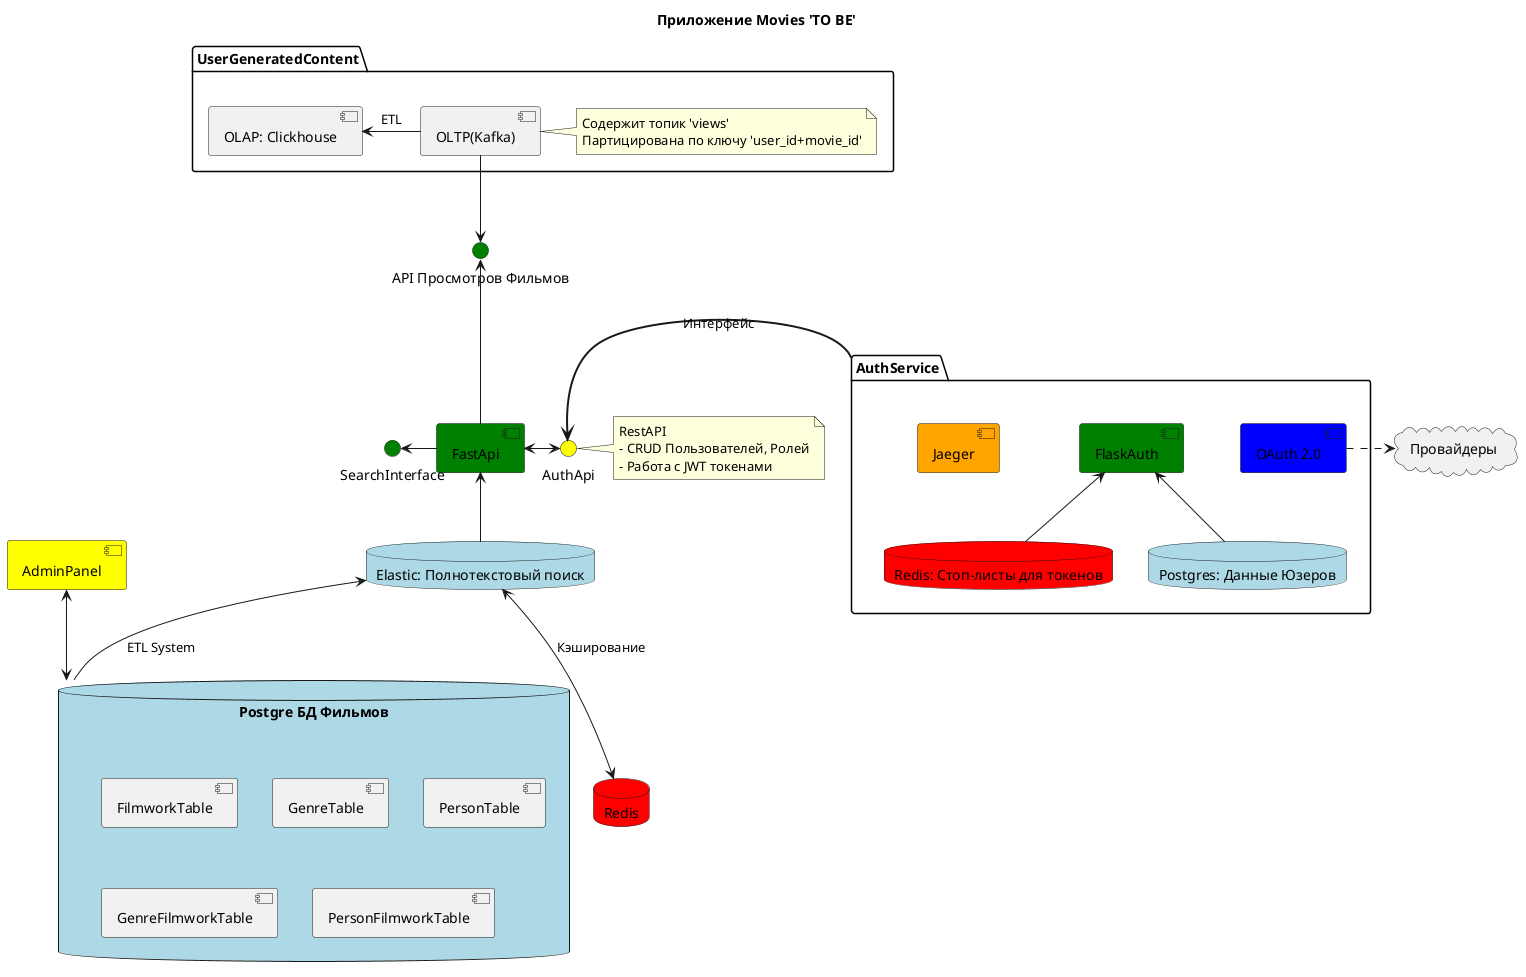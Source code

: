 @startuml
skinparam componentStyle uml2

title Приложение Movies 'TO BE'

component AdminPanel #Yellow

' База Данных Фильмов
database "Postgre БД Фильмов" as PostgreMovies #Lightblue {
component FilmworkTable
component GenreTable
component PersonTable
component GenreFilmworkTable
component PersonFilmworkTable
}

database "Elastic: Полнотекстовый поиск" as ElasticSearch #Lightblue
database "Redis" as RedisSearchCashing #Red



' Компоненты FastAPI
component FastApi #Green
interface SearchInterface #Green
interface "API Просмотров Фильмов" as ViewsInterface #Green

' Компоненты сервиса аутентификации
package AuthService {
database "Redis: Стоп-листы для токенов" as RedisTokens #Red
database "Postgres: Данные Юзеров" as PostgreUsers #Lightblue
component FlaskAuth #Green
component Jaeger #Orange
component "OAuth 2.0" as OAuth #Blue
}

' Компоненты сервиса UGC
package UserGeneratedContent {
component "OLTP(Kafka)" as Kafka
note right
Содержит топик 'views'
Партицирована по ключу 'user_id+movie_id'
end note
component "OLAP: Clickhouse" as CH
}

cloud "Провайдеры" as Providers

interface AuthApi #Yellow


' Взаимодействия
AdminPanel <--> PostgreMovies

ElasticSearch <-- PostgreMovies: "ETL System" 
ElasticSearch <--> RedisSearchCashing: Кэширование
ElasticSearch -up-> FastApi

SearchInterface <- FastApi
ViewsInterface <-- FastApi

' Взаимодействия внутри AuthService
AuthService -[thickness=2]> AuthApi: Интерфейс
FastApi <-> AuthApi
note right
RestAPI
- CRUD Пользователей, Ролей
- Работа с JWT токенами
end note
FlaskAuth <-- PostgreUsers
FlaskAuth <-- RedisTokens

OAuth .> Providers

' Взаимодействия UGC
Kafka --> ViewsInterface
Kafka -left-> CH: ETL

@enduml
